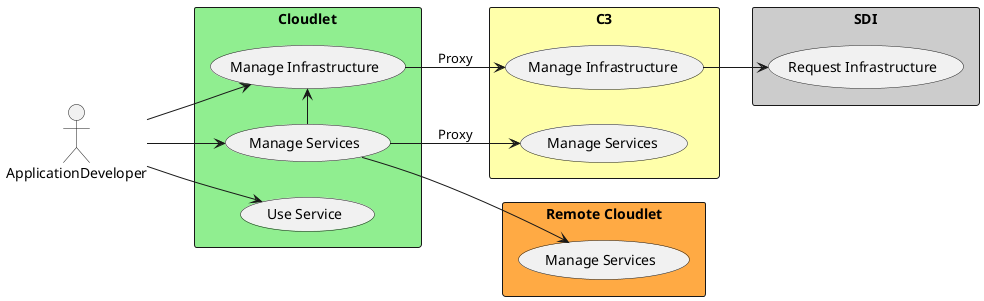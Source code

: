 @startuml

left to right direction

:ApplicationDeveloper: as Actor

rectangle "Cloudlet" #lightgreen{
    (Manage Services) as U1
    (Use Service) as U3
    (Manage Infrastructure) as U2
}

rectangle "C3" #ffffaa {
  ( Manage Services) as U13
  ( Manage Infrastructure) as U23
}

rectangle "Remote Cloudlet" #ffaa44 {
  ( Manage Services ) as U14
}

rectangle "SDI" #cccccc {
  (Request Infrastructure) as U4
}

Actor --> U1
Actor --> U2
Actor --> U3
U1 -> U2
U1 -> U13 : Proxy
U23 --> U4
U2 --> U23 : Proxy
U1 --> U14

@enduml
